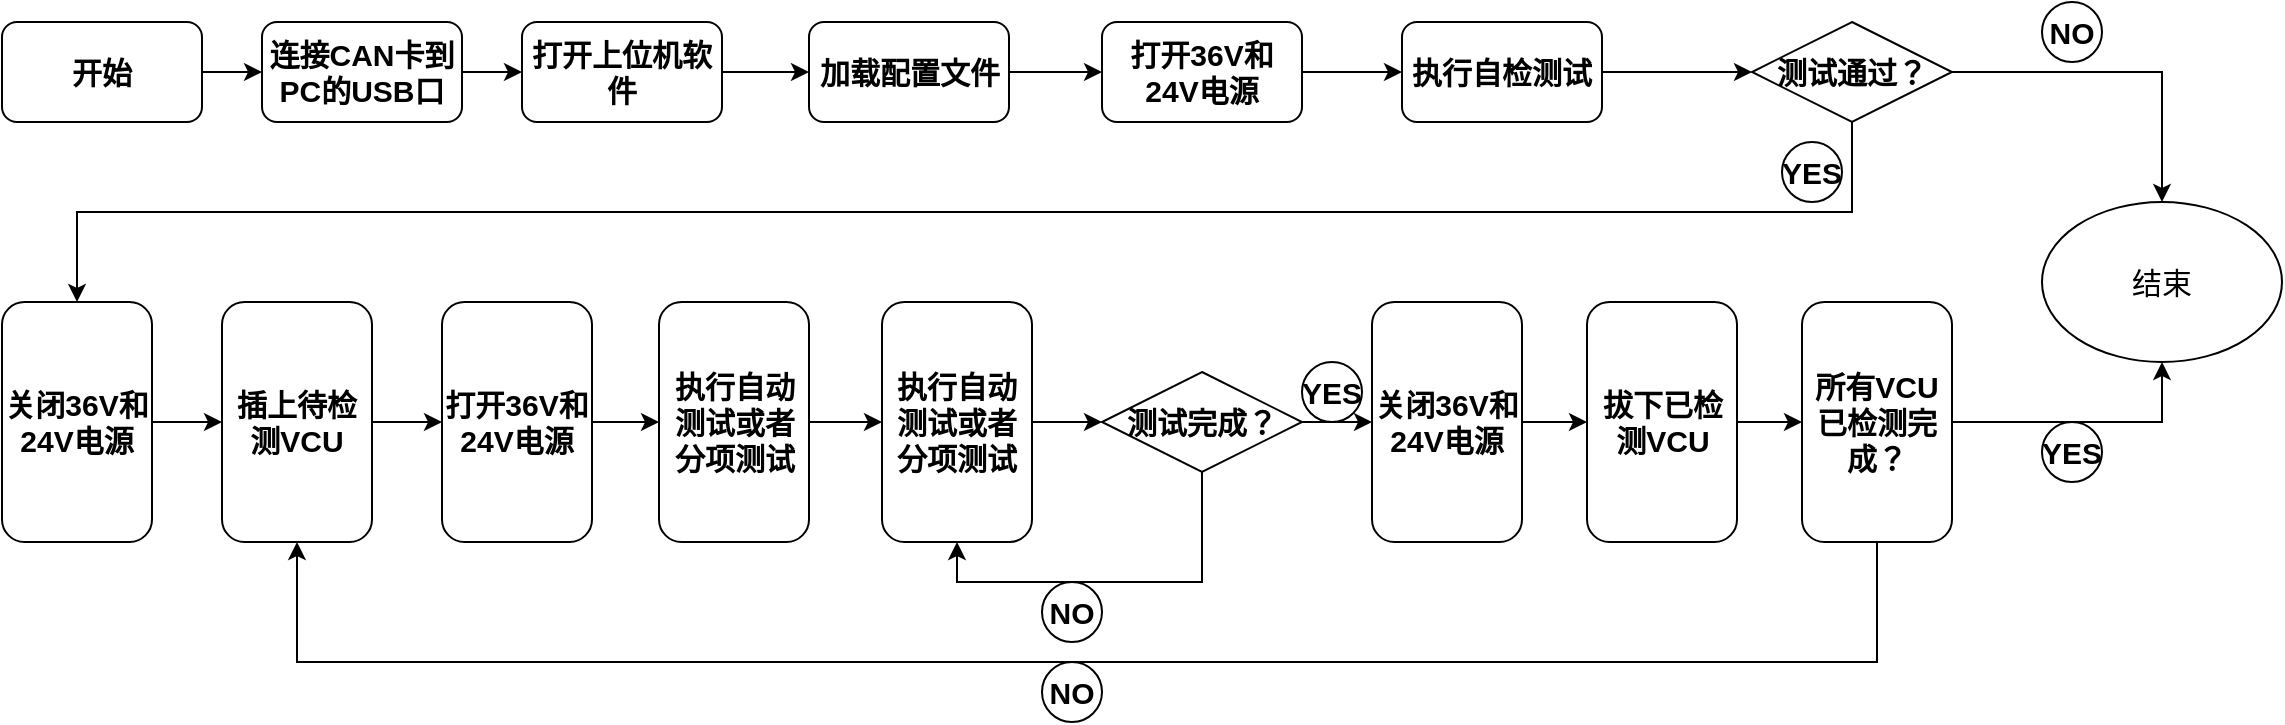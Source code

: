 <mxfile version="13.6.3" type="github">
  <diagram id="C5RBs43oDa-KdzZeNtuy" name="Page-1">
    <mxGraphModel dx="1117" dy="689" grid="1" gridSize="10" guides="1" tooltips="1" connect="1" arrows="1" fold="1" page="1" pageScale="1" pageWidth="827" pageHeight="1169" math="0" shadow="0">
      <root>
        <mxCell id="WIyWlLk6GJQsqaUBKTNV-0" />
        <mxCell id="WIyWlLk6GJQsqaUBKTNV-1" parent="WIyWlLk6GJQsqaUBKTNV-0" />
        <mxCell id="d8XL-BE_UVdsmNpmtMz1-2" value="" style="edgeStyle=orthogonalEdgeStyle;rounded=0;orthogonalLoop=1;jettySize=auto;html=1;" edge="1" parent="WIyWlLk6GJQsqaUBKTNV-1" source="d8XL-BE_UVdsmNpmtMz1-0" target="d8XL-BE_UVdsmNpmtMz1-1">
          <mxGeometry relative="1" as="geometry" />
        </mxCell>
        <mxCell id="d8XL-BE_UVdsmNpmtMz1-0" value="开始" style="rounded=1;whiteSpace=wrap;html=1;fontStyle=1;fontSize=15;" vertex="1" parent="WIyWlLk6GJQsqaUBKTNV-1">
          <mxGeometry x="10" y="90" width="100" height="50" as="geometry" />
        </mxCell>
        <mxCell id="d8XL-BE_UVdsmNpmtMz1-5" value="" style="edgeStyle=orthogonalEdgeStyle;rounded=0;orthogonalLoop=1;jettySize=auto;html=1;" edge="1" parent="WIyWlLk6GJQsqaUBKTNV-1" source="d8XL-BE_UVdsmNpmtMz1-1" target="d8XL-BE_UVdsmNpmtMz1-3">
          <mxGeometry relative="1" as="geometry" />
        </mxCell>
        <mxCell id="d8XL-BE_UVdsmNpmtMz1-1" value="连接CAN卡到PC的USB口" style="rounded=1;whiteSpace=wrap;html=1;fontStyle=1;fontSize=15;" vertex="1" parent="WIyWlLk6GJQsqaUBKTNV-1">
          <mxGeometry x="140" y="90" width="100" height="50" as="geometry" />
        </mxCell>
        <mxCell id="d8XL-BE_UVdsmNpmtMz1-6" value="" style="edgeStyle=orthogonalEdgeStyle;rounded=0;orthogonalLoop=1;jettySize=auto;html=1;" edge="1" parent="WIyWlLk6GJQsqaUBKTNV-1" source="d8XL-BE_UVdsmNpmtMz1-3" target="d8XL-BE_UVdsmNpmtMz1-4">
          <mxGeometry relative="1" as="geometry" />
        </mxCell>
        <mxCell id="d8XL-BE_UVdsmNpmtMz1-3" value="打开上位机软件" style="rounded=1;whiteSpace=wrap;html=1;fontStyle=1;fontSize=15;" vertex="1" parent="WIyWlLk6GJQsqaUBKTNV-1">
          <mxGeometry x="270" y="90" width="100" height="50" as="geometry" />
        </mxCell>
        <mxCell id="d8XL-BE_UVdsmNpmtMz1-8" value="" style="edgeStyle=orthogonalEdgeStyle;rounded=0;orthogonalLoop=1;jettySize=auto;html=1;" edge="1" parent="WIyWlLk6GJQsqaUBKTNV-1" source="d8XL-BE_UVdsmNpmtMz1-4" target="d8XL-BE_UVdsmNpmtMz1-7">
          <mxGeometry relative="1" as="geometry" />
        </mxCell>
        <mxCell id="d8XL-BE_UVdsmNpmtMz1-4" value="加载配置文件" style="rounded=1;whiteSpace=wrap;html=1;fontStyle=1;fontSize=15;" vertex="1" parent="WIyWlLk6GJQsqaUBKTNV-1">
          <mxGeometry x="413.5" y="90" width="100" height="50" as="geometry" />
        </mxCell>
        <mxCell id="d8XL-BE_UVdsmNpmtMz1-10" value="" style="edgeStyle=orthogonalEdgeStyle;rounded=0;orthogonalLoop=1;jettySize=auto;html=1;" edge="1" parent="WIyWlLk6GJQsqaUBKTNV-1" source="d8XL-BE_UVdsmNpmtMz1-7" target="d8XL-BE_UVdsmNpmtMz1-9">
          <mxGeometry relative="1" as="geometry" />
        </mxCell>
        <mxCell id="d8XL-BE_UVdsmNpmtMz1-7" value="打开36V和24V电源" style="rounded=1;whiteSpace=wrap;html=1;fontStyle=1;fontSize=15;" vertex="1" parent="WIyWlLk6GJQsqaUBKTNV-1">
          <mxGeometry x="560" y="90" width="100" height="50" as="geometry" />
        </mxCell>
        <mxCell id="d8XL-BE_UVdsmNpmtMz1-45" style="edgeStyle=orthogonalEdgeStyle;rounded=0;orthogonalLoop=1;jettySize=auto;html=1;entryX=0;entryY=0.5;entryDx=0;entryDy=0;fontSize=15;" edge="1" parent="WIyWlLk6GJQsqaUBKTNV-1" source="d8XL-BE_UVdsmNpmtMz1-9" target="d8XL-BE_UVdsmNpmtMz1-33">
          <mxGeometry relative="1" as="geometry" />
        </mxCell>
        <mxCell id="d8XL-BE_UVdsmNpmtMz1-9" value="执行自检测试" style="rounded=1;whiteSpace=wrap;html=1;fontStyle=1;fontSize=15;" vertex="1" parent="WIyWlLk6GJQsqaUBKTNV-1">
          <mxGeometry x="710" y="90" width="100" height="50" as="geometry" />
        </mxCell>
        <mxCell id="d8XL-BE_UVdsmNpmtMz1-14" style="edgeStyle=orthogonalEdgeStyle;rounded=0;orthogonalLoop=1;jettySize=auto;html=1;exitX=0.5;exitY=1;exitDx=0;exitDy=0;entryX=0.5;entryY=0;entryDx=0;entryDy=0;" edge="1" parent="WIyWlLk6GJQsqaUBKTNV-1" source="d8XL-BE_UVdsmNpmtMz1-33" target="d8XL-BE_UVdsmNpmtMz1-23">
          <mxGeometry relative="1" as="geometry">
            <mxPoint x="840" y="140" as="sourcePoint" />
            <mxPoint x="60" y="230" as="targetPoint" />
          </mxGeometry>
        </mxCell>
        <mxCell id="d8XL-BE_UVdsmNpmtMz1-18" value="NO" style="ellipse;whiteSpace=wrap;html=1;fontStyle=1;fontSize=15;" vertex="1" parent="WIyWlLk6GJQsqaUBKTNV-1">
          <mxGeometry x="1030" y="80" width="30" height="30" as="geometry" />
        </mxCell>
        <mxCell id="d8XL-BE_UVdsmNpmtMz1-19" value="YES" style="ellipse;whiteSpace=wrap;html=1;fontStyle=1;fontSize=15;" vertex="1" parent="WIyWlLk6GJQsqaUBKTNV-1">
          <mxGeometry x="660" y="260" width="30" height="30" as="geometry" />
        </mxCell>
        <mxCell id="d8XL-BE_UVdsmNpmtMz1-20" value="YES" style="ellipse;whiteSpace=wrap;html=1;fontStyle=1;fontSize=15;" vertex="1" parent="WIyWlLk6GJQsqaUBKTNV-1">
          <mxGeometry x="900" y="150" width="30" height="30" as="geometry" />
        </mxCell>
        <mxCell id="d8XL-BE_UVdsmNpmtMz1-21" value="NO" style="ellipse;whiteSpace=wrap;html=1;fontStyle=1;fontSize=15;" vertex="1" parent="WIyWlLk6GJQsqaUBKTNV-1">
          <mxGeometry x="530" y="410" width="30" height="30" as="geometry" />
        </mxCell>
        <mxCell id="d8XL-BE_UVdsmNpmtMz1-26" value="" style="edgeStyle=orthogonalEdgeStyle;rounded=0;orthogonalLoop=1;jettySize=auto;html=1;" edge="1" parent="WIyWlLk6GJQsqaUBKTNV-1" source="d8XL-BE_UVdsmNpmtMz1-23" target="d8XL-BE_UVdsmNpmtMz1-25">
          <mxGeometry relative="1" as="geometry" />
        </mxCell>
        <mxCell id="d8XL-BE_UVdsmNpmtMz1-23" value="关闭36V和24V电源" style="rounded=1;whiteSpace=wrap;html=1;fontStyle=1;fontSize=15;" vertex="1" parent="WIyWlLk6GJQsqaUBKTNV-1">
          <mxGeometry x="10" y="230" width="75" height="120" as="geometry" />
        </mxCell>
        <mxCell id="d8XL-BE_UVdsmNpmtMz1-28" value="" style="edgeStyle=orthogonalEdgeStyle;rounded=0;orthogonalLoop=1;jettySize=auto;html=1;" edge="1" parent="WIyWlLk6GJQsqaUBKTNV-1" source="d8XL-BE_UVdsmNpmtMz1-25" target="d8XL-BE_UVdsmNpmtMz1-27">
          <mxGeometry relative="1" as="geometry" />
        </mxCell>
        <mxCell id="d8XL-BE_UVdsmNpmtMz1-25" value="插上待检测VCU" style="rounded=1;whiteSpace=wrap;html=1;fontStyle=1;fontSize=15;" vertex="1" parent="WIyWlLk6GJQsqaUBKTNV-1">
          <mxGeometry x="120" y="230" width="75" height="120" as="geometry" />
        </mxCell>
        <mxCell id="d8XL-BE_UVdsmNpmtMz1-30" value="" style="edgeStyle=orthogonalEdgeStyle;rounded=0;orthogonalLoop=1;jettySize=auto;html=1;" edge="1" parent="WIyWlLk6GJQsqaUBKTNV-1" source="d8XL-BE_UVdsmNpmtMz1-27" target="d8XL-BE_UVdsmNpmtMz1-29">
          <mxGeometry relative="1" as="geometry" />
        </mxCell>
        <mxCell id="d8XL-BE_UVdsmNpmtMz1-27" value="打开36V和24V电源" style="rounded=1;whiteSpace=wrap;html=1;fontStyle=1;fontSize=15;" vertex="1" parent="WIyWlLk6GJQsqaUBKTNV-1">
          <mxGeometry x="230" y="230" width="75" height="120" as="geometry" />
        </mxCell>
        <mxCell id="d8XL-BE_UVdsmNpmtMz1-32" value="" style="edgeStyle=orthogonalEdgeStyle;rounded=0;orthogonalLoop=1;jettySize=auto;html=1;" edge="1" parent="WIyWlLk6GJQsqaUBKTNV-1" source="d8XL-BE_UVdsmNpmtMz1-29" target="d8XL-BE_UVdsmNpmtMz1-31">
          <mxGeometry relative="1" as="geometry" />
        </mxCell>
        <mxCell id="d8XL-BE_UVdsmNpmtMz1-29" value="执行自动测试或者分项测试" style="rounded=1;whiteSpace=wrap;html=1;fontStyle=1;fontSize=15;" vertex="1" parent="WIyWlLk6GJQsqaUBKTNV-1">
          <mxGeometry x="338.5" y="230" width="75" height="120" as="geometry" />
        </mxCell>
        <mxCell id="d8XL-BE_UVdsmNpmtMz1-35" value="" style="edgeStyle=orthogonalEdgeStyle;rounded=0;orthogonalLoop=1;jettySize=auto;html=1;" edge="1" parent="WIyWlLk6GJQsqaUBKTNV-1" source="d8XL-BE_UVdsmNpmtMz1-31" target="d8XL-BE_UVdsmNpmtMz1-34">
          <mxGeometry relative="1" as="geometry" />
        </mxCell>
        <mxCell id="d8XL-BE_UVdsmNpmtMz1-31" value="执行自动测试或者分项测试" style="rounded=1;whiteSpace=wrap;html=1;fontStyle=1;fontSize=15;" vertex="1" parent="WIyWlLk6GJQsqaUBKTNV-1">
          <mxGeometry x="450" y="230" width="75" height="120" as="geometry" />
        </mxCell>
        <mxCell id="d8XL-BE_UVdsmNpmtMz1-48" style="edgeStyle=orthogonalEdgeStyle;rounded=0;orthogonalLoop=1;jettySize=auto;html=1;exitX=1;exitY=0.5;exitDx=0;exitDy=0;entryX=0.5;entryY=0;entryDx=0;entryDy=0;fontSize=15;" edge="1" parent="WIyWlLk6GJQsqaUBKTNV-1" source="d8XL-BE_UVdsmNpmtMz1-33" target="d8XL-BE_UVdsmNpmtMz1-47">
          <mxGeometry relative="1" as="geometry" />
        </mxCell>
        <mxCell id="d8XL-BE_UVdsmNpmtMz1-33" value="测试通过？" style="rhombus;whiteSpace=wrap;html=1;fontStyle=1;fontSize=15;" vertex="1" parent="WIyWlLk6GJQsqaUBKTNV-1">
          <mxGeometry x="885" y="90" width="100" height="50" as="geometry" />
        </mxCell>
        <mxCell id="d8XL-BE_UVdsmNpmtMz1-36" style="edgeStyle=orthogonalEdgeStyle;rounded=0;orthogonalLoop=1;jettySize=auto;html=1;exitX=0.5;exitY=1;exitDx=0;exitDy=0;entryX=0.5;entryY=1;entryDx=0;entryDy=0;" edge="1" parent="WIyWlLk6GJQsqaUBKTNV-1" source="d8XL-BE_UVdsmNpmtMz1-34" target="d8XL-BE_UVdsmNpmtMz1-31">
          <mxGeometry relative="1" as="geometry" />
        </mxCell>
        <mxCell id="d8XL-BE_UVdsmNpmtMz1-40" value="" style="edgeStyle=orthogonalEdgeStyle;rounded=0;orthogonalLoop=1;jettySize=auto;html=1;fontSize=15;" edge="1" parent="WIyWlLk6GJQsqaUBKTNV-1" source="d8XL-BE_UVdsmNpmtMz1-34" target="d8XL-BE_UVdsmNpmtMz1-39">
          <mxGeometry relative="1" as="geometry" />
        </mxCell>
        <mxCell id="d8XL-BE_UVdsmNpmtMz1-34" value="测试完成？" style="rhombus;whiteSpace=wrap;html=1;fontStyle=1;fontSize=15;" vertex="1" parent="WIyWlLk6GJQsqaUBKTNV-1">
          <mxGeometry x="560" y="265" width="100" height="50" as="geometry" />
        </mxCell>
        <mxCell id="d8XL-BE_UVdsmNpmtMz1-37" value="YES" style="ellipse;whiteSpace=wrap;html=1;fontStyle=1;fontSize=15;" vertex="1" parent="WIyWlLk6GJQsqaUBKTNV-1">
          <mxGeometry x="1030" y="290" width="30" height="30" as="geometry" />
        </mxCell>
        <mxCell id="d8XL-BE_UVdsmNpmtMz1-38" value="NO" style="ellipse;whiteSpace=wrap;html=1;fontStyle=1;fontSize=15;" vertex="1" parent="WIyWlLk6GJQsqaUBKTNV-1">
          <mxGeometry x="530" y="370" width="30" height="30" as="geometry" />
        </mxCell>
        <mxCell id="d8XL-BE_UVdsmNpmtMz1-42" value="" style="edgeStyle=orthogonalEdgeStyle;rounded=0;orthogonalLoop=1;jettySize=auto;html=1;fontSize=15;" edge="1" parent="WIyWlLk6GJQsqaUBKTNV-1" source="d8XL-BE_UVdsmNpmtMz1-39" target="d8XL-BE_UVdsmNpmtMz1-41">
          <mxGeometry relative="1" as="geometry" />
        </mxCell>
        <mxCell id="d8XL-BE_UVdsmNpmtMz1-39" value="关闭36V和24V电源" style="rounded=1;whiteSpace=wrap;html=1;fontStyle=1;fontSize=15;" vertex="1" parent="WIyWlLk6GJQsqaUBKTNV-1">
          <mxGeometry x="695" y="230" width="75" height="120" as="geometry" />
        </mxCell>
        <mxCell id="d8XL-BE_UVdsmNpmtMz1-44" value="" style="edgeStyle=orthogonalEdgeStyle;rounded=0;orthogonalLoop=1;jettySize=auto;html=1;fontSize=15;" edge="1" parent="WIyWlLk6GJQsqaUBKTNV-1" source="d8XL-BE_UVdsmNpmtMz1-41" target="d8XL-BE_UVdsmNpmtMz1-43">
          <mxGeometry relative="1" as="geometry" />
        </mxCell>
        <mxCell id="d8XL-BE_UVdsmNpmtMz1-41" value="拔下已检测VCU" style="rounded=1;whiteSpace=wrap;html=1;fontStyle=1;fontSize=15;" vertex="1" parent="WIyWlLk6GJQsqaUBKTNV-1">
          <mxGeometry x="802.5" y="230" width="75" height="120" as="geometry" />
        </mxCell>
        <mxCell id="d8XL-BE_UVdsmNpmtMz1-46" style="edgeStyle=orthogonalEdgeStyle;rounded=0;orthogonalLoop=1;jettySize=auto;html=1;exitX=0.5;exitY=1;exitDx=0;exitDy=0;entryX=0.5;entryY=1;entryDx=0;entryDy=0;fontSize=15;" edge="1" parent="WIyWlLk6GJQsqaUBKTNV-1" source="d8XL-BE_UVdsmNpmtMz1-43" target="d8XL-BE_UVdsmNpmtMz1-25">
          <mxGeometry relative="1" as="geometry">
            <Array as="points">
              <mxPoint x="947" y="410" />
              <mxPoint x="158" y="410" />
            </Array>
          </mxGeometry>
        </mxCell>
        <mxCell id="d8XL-BE_UVdsmNpmtMz1-49" style="edgeStyle=orthogonalEdgeStyle;rounded=0;orthogonalLoop=1;jettySize=auto;html=1;exitX=1;exitY=0.5;exitDx=0;exitDy=0;entryX=0.5;entryY=1;entryDx=0;entryDy=0;fontSize=15;" edge="1" parent="WIyWlLk6GJQsqaUBKTNV-1" source="d8XL-BE_UVdsmNpmtMz1-43" target="d8XL-BE_UVdsmNpmtMz1-47">
          <mxGeometry relative="1" as="geometry" />
        </mxCell>
        <mxCell id="d8XL-BE_UVdsmNpmtMz1-43" value="所有VCU已检测完成？" style="rounded=1;whiteSpace=wrap;html=1;fontStyle=1;fontSize=15;" vertex="1" parent="WIyWlLk6GJQsqaUBKTNV-1">
          <mxGeometry x="910" y="230" width="75" height="120" as="geometry" />
        </mxCell>
        <mxCell id="d8XL-BE_UVdsmNpmtMz1-47" value="结束" style="ellipse;whiteSpace=wrap;html=1;fontSize=15;" vertex="1" parent="WIyWlLk6GJQsqaUBKTNV-1">
          <mxGeometry x="1030" y="180" width="120" height="80" as="geometry" />
        </mxCell>
      </root>
    </mxGraphModel>
  </diagram>
</mxfile>
